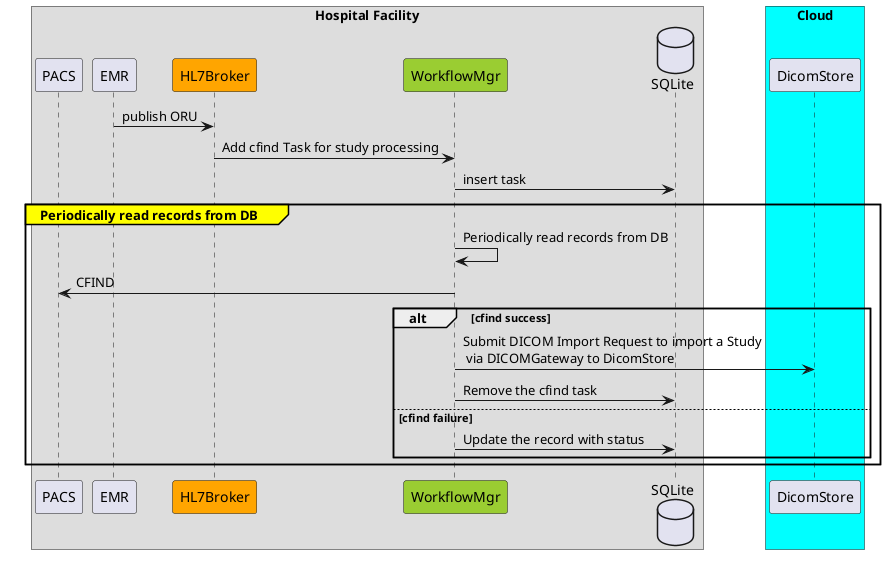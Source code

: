 @startuml

skinparam BoxPadding 30
box Hospital Facility
participant PACS as pacs
participant EMR as emr
participant HL7Broker as hl7broker #Orange
participant WorkflowMgr as mgr #YellowGreen
database SQLite as db
box end
box Cloud#Cyan
participant DicomStore as dss
box end

emr ->hl7broker: publish ORU
hl7broker -> mgr: Add cfind Task for study processing
mgr ->db: insert task
group#yellow Periodically read records from DB 
mgr ->mgr: Periodically read records from DB
mgr -> pacs : CFIND
alt cfind success
mgr ->dss: Submit DICOM Import Request to import a Study \n via DICOMGateway to DicomStore
mgr ->db : Remove the cfind task
else cfind failure
mgr ->db : Update the record with status
end
end




@enduml
